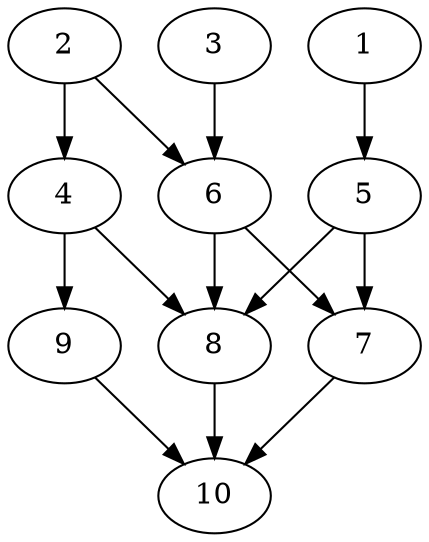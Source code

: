// DAG automatically generated by daggen at Tue Aug  6 16:21:19 2019
// ./daggen --dot -n 10 --ccr 0.5 --fat 0.5 --regular 0.5 --density 0.8 --mindata 5242880 --maxdata 52428800 
digraph G {
  1 [size="78968832", alpha="0.11", expect_size="39484416"] 
  1 -> 5 [size ="39484416"]
  2 [size="83578880", alpha="0.11", expect_size="41789440"] 
  2 -> 4 [size ="41789440"]
  2 -> 6 [size ="41789440"]
  3 [size="51818496", alpha="0.13", expect_size="25909248"] 
  3 -> 6 [size ="25909248"]
  4 [size="12920832", alpha="0.02", expect_size="6460416"] 
  4 -> 8 [size ="6460416"]
  4 -> 9 [size ="6460416"]
  5 [size="37822464", alpha="0.14", expect_size="18911232"] 
  5 -> 7 [size ="18911232"]
  5 -> 8 [size ="18911232"]
  6 [size="91123712", alpha="0.18", expect_size="45561856"] 
  6 -> 7 [size ="45561856"]
  6 -> 8 [size ="45561856"]
  7 [size="104538112", alpha="0.07", expect_size="52269056"] 
  7 -> 10 [size ="52269056"]
  8 [size="62738432", alpha="0.20", expect_size="31369216"] 
  8 -> 10 [size ="31369216"]
  9 [size="81934336", alpha="0.05", expect_size="40967168"] 
  9 -> 10 [size ="40967168"]
  10 [size="42430464", alpha="0.16", expect_size="21215232"] 
}
